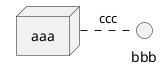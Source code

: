 {
  "sha1": "3qw2665nr57bspdpitknvltyye9o6dw",
  "insertion": {
    "when": "2024-05-30T20:48:20.334Z",
    "url": "https://forum.plantuml.net/9772/dash-link-not-ok-with-eps",
    "user": "plantuml@gmail.com"
  }
}
@startuml
Node aaa
aaa . bbb : ccc
@enduml
